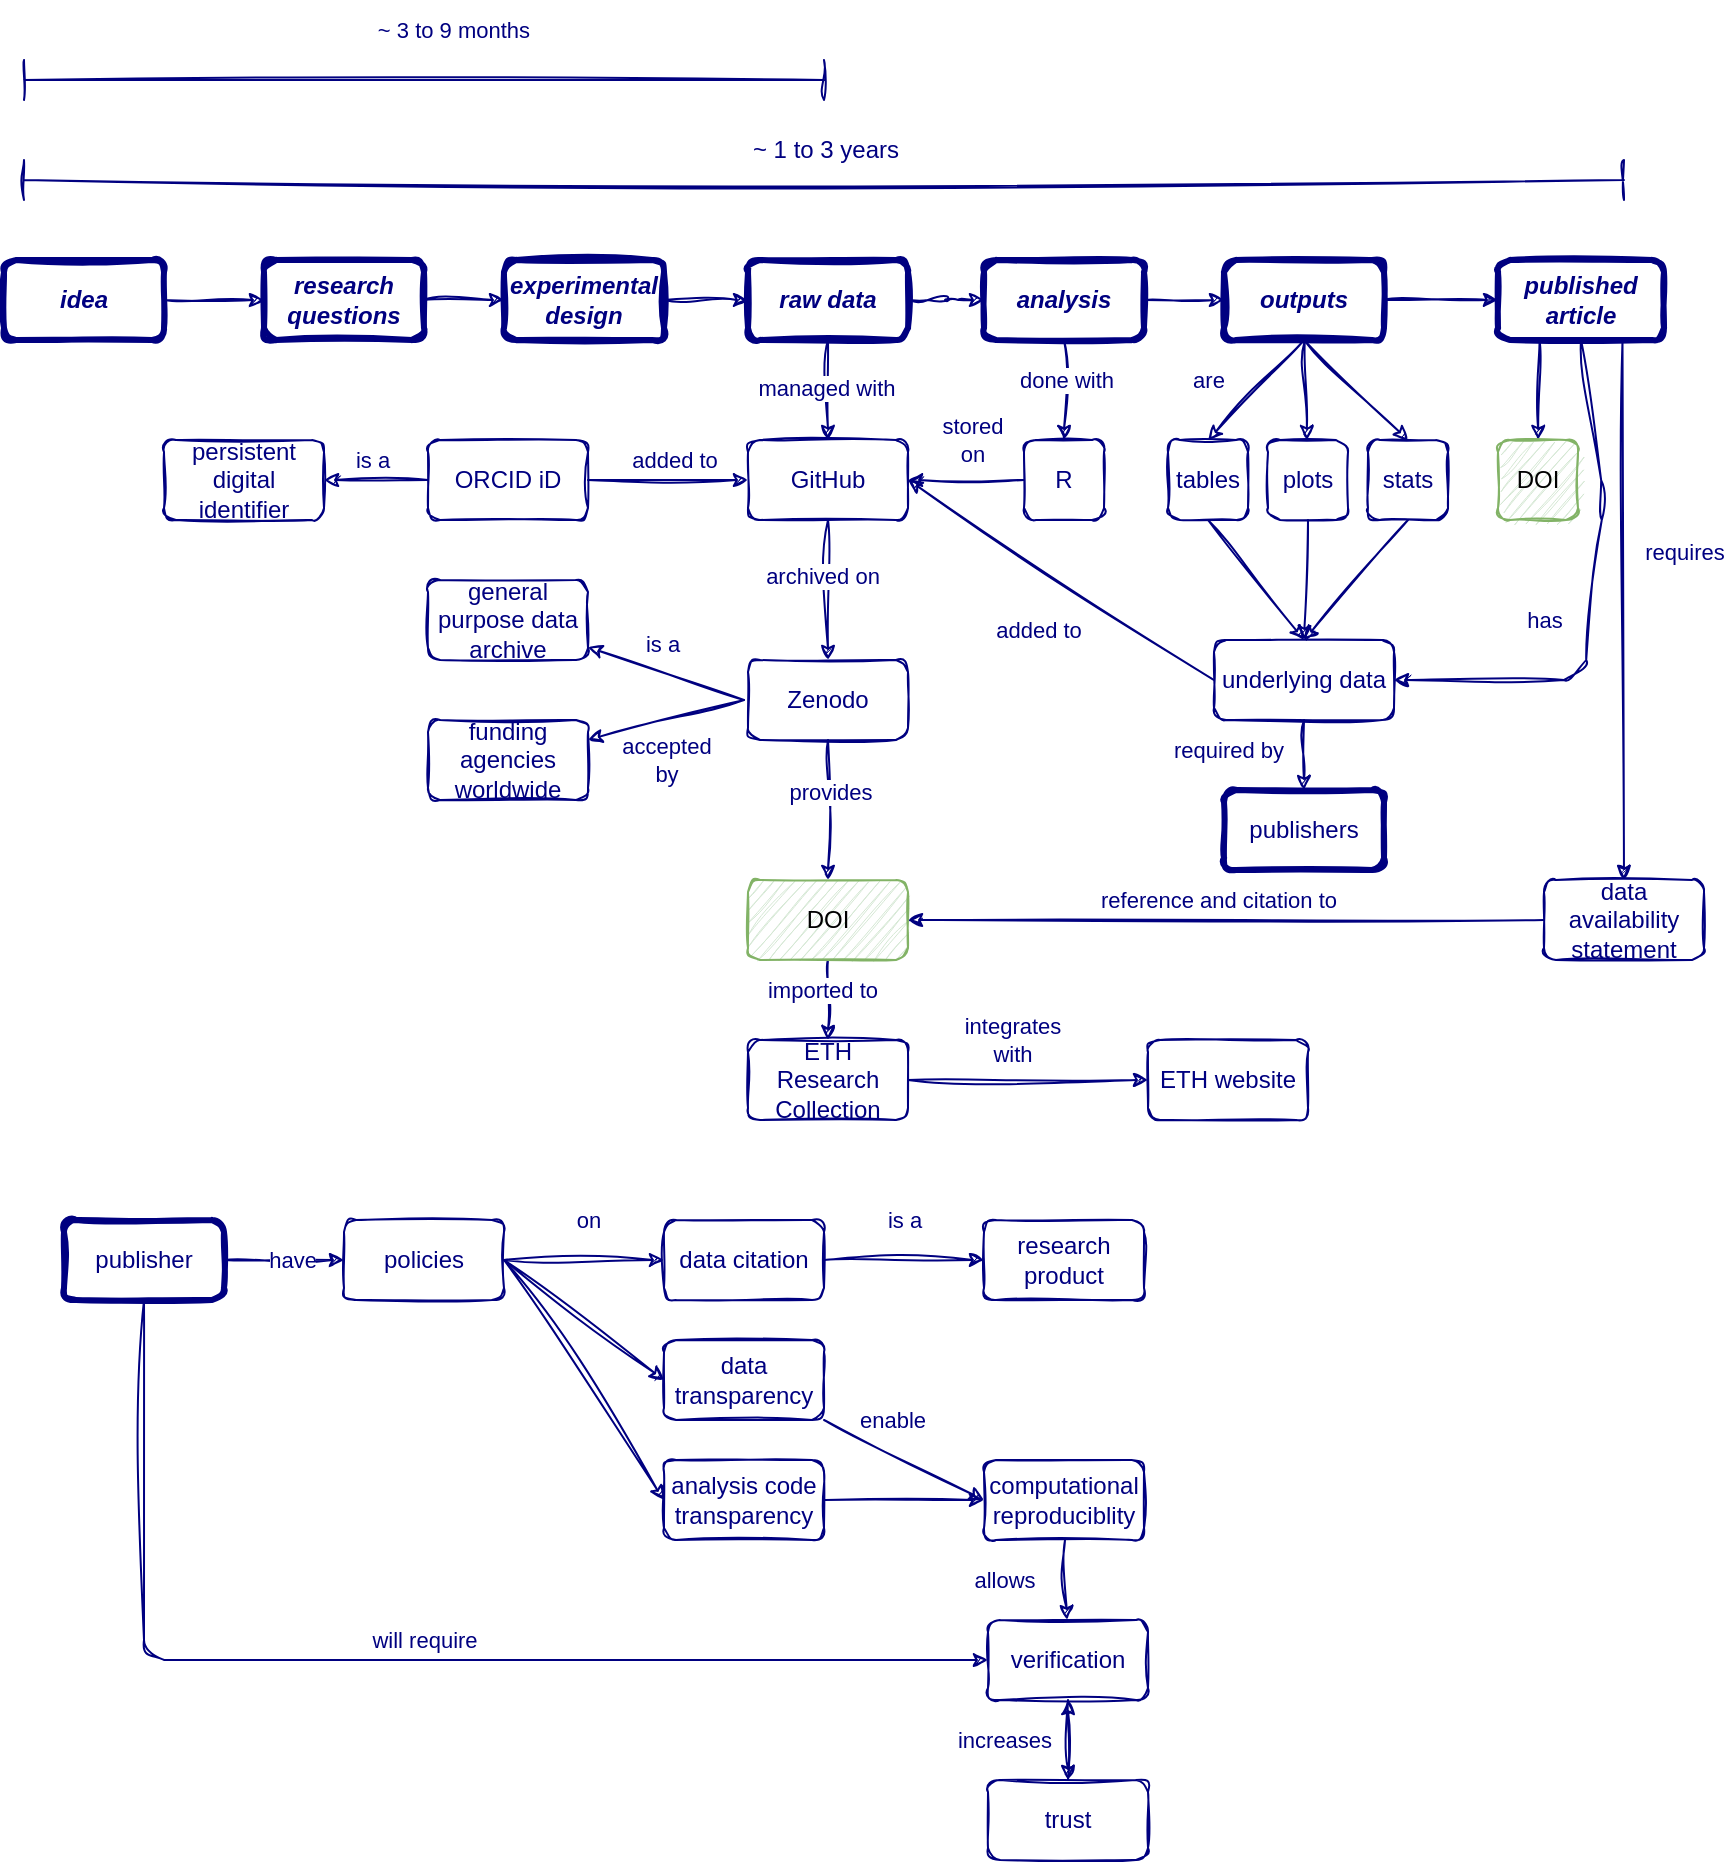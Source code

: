 <mxfile version="20.8.22" type="github">
  <diagram id="C5RBs43oDa-KdzZeNtuy" name="Page-1">
    <mxGraphModel dx="1646" dy="470" grid="1" gridSize="10" guides="1" tooltips="1" connect="1" arrows="1" fold="1" page="1" pageScale="1" pageWidth="827" pageHeight="1169" math="0" shadow="0">
      <root>
        <mxCell id="WIyWlLk6GJQsqaUBKTNV-0" />
        <mxCell id="WIyWlLk6GJQsqaUBKTNV-1" parent="WIyWlLk6GJQsqaUBKTNV-0" />
        <mxCell id="2JBL8e-sjkAbcdYht8KX-18" value="" style="rounded=1;orthogonalLoop=1;jettySize=auto;html=1;strokeColor=#000080;endSize=5;startSize=5;sketch=1;curveFitting=1;jiggle=2;" edge="1" parent="WIyWlLk6GJQsqaUBKTNV-1" source="2JBL8e-sjkAbcdYht8KX-0" target="2JBL8e-sjkAbcdYht8KX-2">
          <mxGeometry relative="1" as="geometry" />
        </mxCell>
        <mxCell id="2JBL8e-sjkAbcdYht8KX-0" value="&lt;div&gt;&lt;b&gt;&lt;i&gt;idea&lt;/i&gt;&lt;/b&gt;&lt;/div&gt;" style="rounded=1;whiteSpace=wrap;html=1;strokeWidth=3;fontSize=12;fontFamily=Helvetica;fillColor=none;sketch=1;labelBackgroundColor=none;fontColor=#000080;strokeColor=#000080;" vertex="1" parent="WIyWlLk6GJQsqaUBKTNV-1">
          <mxGeometry x="-10" y="170" width="80" height="40" as="geometry" />
        </mxCell>
        <mxCell id="2JBL8e-sjkAbcdYht8KX-13" value="" style="edgeStyle=orthogonalEdgeStyle;rounded=1;orthogonalLoop=1;jettySize=auto;html=1;strokeColor=#000080;endSize=5;startSize=5;sketch=1;curveFitting=1;jiggle=2;" edge="1" parent="WIyWlLk6GJQsqaUBKTNV-1" source="2JBL8e-sjkAbcdYht8KX-2" target="2JBL8e-sjkAbcdYht8KX-3">
          <mxGeometry relative="1" as="geometry" />
        </mxCell>
        <mxCell id="2JBL8e-sjkAbcdYht8KX-2" value="&lt;b&gt;&lt;i&gt;research questions&lt;/i&gt;&lt;/b&gt;" style="rounded=1;whiteSpace=wrap;html=1;strokeWidth=3;fontSize=12;fontFamily=Helvetica;fillColor=none;sketch=1;labelBackgroundColor=none;fontColor=#000080;strokeColor=#000080;" vertex="1" parent="WIyWlLk6GJQsqaUBKTNV-1">
          <mxGeometry x="120" y="170" width="80" height="40" as="geometry" />
        </mxCell>
        <mxCell id="2JBL8e-sjkAbcdYht8KX-14" value="" style="edgeStyle=orthogonalEdgeStyle;rounded=1;orthogonalLoop=1;jettySize=auto;html=1;strokeColor=#000080;endSize=5;startSize=5;sketch=1;curveFitting=1;jiggle=2;" edge="1" parent="WIyWlLk6GJQsqaUBKTNV-1" source="2JBL8e-sjkAbcdYht8KX-3" target="2JBL8e-sjkAbcdYht8KX-4">
          <mxGeometry relative="1" as="geometry" />
        </mxCell>
        <mxCell id="2JBL8e-sjkAbcdYht8KX-3" value="&lt;div&gt;&lt;b&gt;&lt;i&gt;experimental&lt;/i&gt;&lt;/b&gt;&lt;/div&gt;&lt;div&gt;&lt;b&gt;&lt;i&gt;design&lt;br&gt;&lt;/i&gt;&lt;/b&gt;&lt;/div&gt;" style="rounded=1;whiteSpace=wrap;html=1;strokeWidth=3;fontSize=12;fontFamily=Helvetica;fillColor=none;sketch=1;labelBackgroundColor=none;fontColor=#000080;strokeColor=#000080;" vertex="1" parent="WIyWlLk6GJQsqaUBKTNV-1">
          <mxGeometry x="240" y="170" width="80" height="40" as="geometry" />
        </mxCell>
        <mxCell id="2JBL8e-sjkAbcdYht8KX-15" value="" style="edgeStyle=orthogonalEdgeStyle;rounded=1;orthogonalLoop=1;jettySize=auto;html=1;strokeColor=#000080;endSize=5;startSize=5;sketch=1;curveFitting=1;jiggle=2;" edge="1" parent="WIyWlLk6GJQsqaUBKTNV-1" source="2JBL8e-sjkAbcdYht8KX-4" target="2JBL8e-sjkAbcdYht8KX-5">
          <mxGeometry relative="1" as="geometry" />
        </mxCell>
        <mxCell id="2JBL8e-sjkAbcdYht8KX-52" value="" style="edgeStyle=none;shape=connector;rounded=1;sketch=1;jiggle=2;curveFitting=1;orthogonalLoop=1;jettySize=auto;html=1;labelBackgroundColor=default;strokeColor=#000080;fontFamily=Helvetica;fontSize=11;fontColor=#000080;endArrow=classic;startSize=5;endSize=5;" edge="1" parent="WIyWlLk6GJQsqaUBKTNV-1" source="2JBL8e-sjkAbcdYht8KX-4" target="2JBL8e-sjkAbcdYht8KX-50">
          <mxGeometry relative="1" as="geometry" />
        </mxCell>
        <mxCell id="2JBL8e-sjkAbcdYht8KX-53" value="managed with" style="edgeLabel;html=1;align=center;verticalAlign=middle;resizable=0;points=[];fontSize=11;fontFamily=Helvetica;fontColor=#000080;" vertex="1" connectable="0" parent="2JBL8e-sjkAbcdYht8KX-52">
          <mxGeometry x="-0.062" y="-1" relative="1" as="geometry">
            <mxPoint as="offset" />
          </mxGeometry>
        </mxCell>
        <mxCell id="2JBL8e-sjkAbcdYht8KX-4" value="&lt;b&gt;&lt;i&gt;raw data&lt;/i&gt;&lt;/b&gt;" style="rounded=1;whiteSpace=wrap;html=1;strokeWidth=3;fontSize=12;fontFamily=Helvetica;fillColor=none;sketch=1;labelBackgroundColor=none;fontColor=#000080;strokeColor=#000080;" vertex="1" parent="WIyWlLk6GJQsqaUBKTNV-1">
          <mxGeometry x="362" y="170" width="80" height="40" as="geometry" />
        </mxCell>
        <mxCell id="2JBL8e-sjkAbcdYht8KX-16" value="" style="edgeStyle=orthogonalEdgeStyle;rounded=1;orthogonalLoop=1;jettySize=auto;html=1;strokeColor=#000080;endSize=5;startSize=5;sketch=1;curveFitting=1;jiggle=2;" edge="1" parent="WIyWlLk6GJQsqaUBKTNV-1" source="2JBL8e-sjkAbcdYht8KX-5" target="2JBL8e-sjkAbcdYht8KX-6">
          <mxGeometry relative="1" as="geometry" />
        </mxCell>
        <mxCell id="2JBL8e-sjkAbcdYht8KX-56" value="" style="edgeStyle=none;shape=connector;rounded=1;sketch=1;jiggle=2;curveFitting=1;orthogonalLoop=1;jettySize=auto;html=1;labelBackgroundColor=default;strokeColor=#000080;fontFamily=Helvetica;fontSize=11;fontColor=#000080;endArrow=classic;startSize=5;endSize=5;" edge="1" parent="WIyWlLk6GJQsqaUBKTNV-1" source="2JBL8e-sjkAbcdYht8KX-5" target="2JBL8e-sjkAbcdYht8KX-55">
          <mxGeometry relative="1" as="geometry" />
        </mxCell>
        <mxCell id="2JBL8e-sjkAbcdYht8KX-57" value="done with " style="edgeLabel;html=1;align=center;verticalAlign=middle;resizable=0;points=[];fontSize=11;fontFamily=Helvetica;fontColor=#000080;" vertex="1" connectable="0" parent="2JBL8e-sjkAbcdYht8KX-56">
          <mxGeometry x="-0.218" y="1" relative="1" as="geometry">
            <mxPoint as="offset" />
          </mxGeometry>
        </mxCell>
        <mxCell id="2JBL8e-sjkAbcdYht8KX-5" value="&lt;b&gt;&lt;i&gt;analysis&lt;/i&gt;&lt;/b&gt;" style="rounded=1;whiteSpace=wrap;html=1;strokeWidth=3;fontSize=12;fontFamily=Helvetica;fillColor=none;sketch=1;labelBackgroundColor=none;fontColor=#000080;strokeColor=#000080;" vertex="1" parent="WIyWlLk6GJQsqaUBKTNV-1">
          <mxGeometry x="480" y="170" width="80" height="40" as="geometry" />
        </mxCell>
        <mxCell id="2JBL8e-sjkAbcdYht8KX-17" value="" style="edgeStyle=orthogonalEdgeStyle;rounded=1;orthogonalLoop=1;jettySize=auto;html=1;strokeColor=#000080;endSize=5;startSize=5;sketch=1;curveFitting=1;jiggle=2;" edge="1" parent="WIyWlLk6GJQsqaUBKTNV-1" source="2JBL8e-sjkAbcdYht8KX-6" target="2JBL8e-sjkAbcdYht8KX-7">
          <mxGeometry relative="1" as="geometry" />
        </mxCell>
        <mxCell id="2JBL8e-sjkAbcdYht8KX-34" value="" style="edgeStyle=none;shape=connector;rounded=1;sketch=1;jiggle=2;curveFitting=1;orthogonalLoop=1;jettySize=auto;html=1;labelBackgroundColor=default;strokeColor=#000080;fontFamily=Helvetica;fontSize=11;fontColor=default;endArrow=classic;startSize=5;endSize=5;exitX=0.5;exitY=1;exitDx=0;exitDy=0;entryX=0.5;entryY=0;entryDx=0;entryDy=0;" edge="1" parent="WIyWlLk6GJQsqaUBKTNV-1" source="2JBL8e-sjkAbcdYht8KX-6" target="2JBL8e-sjkAbcdYht8KX-29">
          <mxGeometry relative="1" as="geometry" />
        </mxCell>
        <mxCell id="2JBL8e-sjkAbcdYht8KX-38" style="edgeStyle=none;shape=connector;rounded=1;sketch=1;jiggle=2;curveFitting=1;orthogonalLoop=1;jettySize=auto;html=1;labelBackgroundColor=default;strokeColor=#000080;fontFamily=Helvetica;fontSize=11;fontColor=default;endArrow=classic;startSize=5;endSize=5;" edge="1" parent="WIyWlLk6GJQsqaUBKTNV-1" source="2JBL8e-sjkAbcdYht8KX-6" target="2JBL8e-sjkAbcdYht8KX-26">
          <mxGeometry relative="1" as="geometry" />
        </mxCell>
        <mxCell id="2JBL8e-sjkAbcdYht8KX-39" style="edgeStyle=none;shape=connector;rounded=1;sketch=1;jiggle=2;curveFitting=1;orthogonalLoop=1;jettySize=auto;html=1;exitX=0.5;exitY=1;exitDx=0;exitDy=0;entryX=0.5;entryY=0;entryDx=0;entryDy=0;labelBackgroundColor=default;strokeColor=#000080;fontFamily=Helvetica;fontSize=11;fontColor=default;endArrow=classic;startSize=5;endSize=5;" edge="1" parent="WIyWlLk6GJQsqaUBKTNV-1" source="2JBL8e-sjkAbcdYht8KX-6" target="2JBL8e-sjkAbcdYht8KX-28">
          <mxGeometry relative="1" as="geometry" />
        </mxCell>
        <mxCell id="2JBL8e-sjkAbcdYht8KX-54" value="are" style="edgeLabel;html=1;align=center;verticalAlign=middle;resizable=0;points=[];fontSize=11;fontFamily=Helvetica;fontColor=#000080;" vertex="1" connectable="0" parent="2JBL8e-sjkAbcdYht8KX-39">
          <mxGeometry x="0.148" y="1" relative="1" as="geometry">
            <mxPoint x="-21" y="-10" as="offset" />
          </mxGeometry>
        </mxCell>
        <mxCell id="2JBL8e-sjkAbcdYht8KX-6" value="&lt;b&gt;&lt;i&gt;outputs&lt;/i&gt;&lt;/b&gt;" style="rounded=1;whiteSpace=wrap;html=1;strokeWidth=3;fontSize=12;fontFamily=Helvetica;fillColor=none;sketch=1;labelBackgroundColor=none;fontColor=#000080;strokeColor=#000080;" vertex="1" parent="WIyWlLk6GJQsqaUBKTNV-1">
          <mxGeometry x="600" y="170" width="80" height="40" as="geometry" />
        </mxCell>
        <mxCell id="2JBL8e-sjkAbcdYht8KX-45" style="edgeStyle=none;shape=connector;rounded=1;sketch=1;jiggle=2;curveFitting=1;orthogonalLoop=1;jettySize=auto;html=1;exitX=0.5;exitY=1;exitDx=0;exitDy=0;entryX=1;entryY=0.5;entryDx=0;entryDy=0;labelBackgroundColor=default;strokeColor=#000080;fontFamily=Helvetica;fontSize=11;fontColor=default;endArrow=classic;startSize=5;endSize=5;" edge="1" parent="WIyWlLk6GJQsqaUBKTNV-1" source="2JBL8e-sjkAbcdYht8KX-7" target="2JBL8e-sjkAbcdYht8KX-41">
          <mxGeometry relative="1" as="geometry">
            <Array as="points">
              <mxPoint x="790" y="290" />
              <mxPoint x="780" y="380" />
            </Array>
          </mxGeometry>
        </mxCell>
        <mxCell id="2JBL8e-sjkAbcdYht8KX-46" value="has" style="edgeLabel;html=1;align=center;verticalAlign=middle;resizable=0;points=[];fontSize=11;fontFamily=Helvetica;fontColor=#000080;" vertex="1" connectable="0" parent="2JBL8e-sjkAbcdYht8KX-45">
          <mxGeometry x="-0.439" y="-2" relative="1" as="geometry">
            <mxPoint x="-27" y="66" as="offset" />
          </mxGeometry>
        </mxCell>
        <mxCell id="2JBL8e-sjkAbcdYht8KX-80" style="edgeStyle=none;shape=connector;rounded=1;sketch=1;jiggle=2;curveFitting=1;orthogonalLoop=1;jettySize=auto;html=1;exitX=0.75;exitY=1;exitDx=0;exitDy=0;labelBackgroundColor=default;strokeColor=#000080;fontFamily=Helvetica;fontSize=11;fontColor=#000080;endArrow=classic;startSize=5;endSize=5;entryX=0.5;entryY=0;entryDx=0;entryDy=0;" edge="1" parent="WIyWlLk6GJQsqaUBKTNV-1" source="2JBL8e-sjkAbcdYht8KX-7" target="2JBL8e-sjkAbcdYht8KX-82">
          <mxGeometry relative="1" as="geometry">
            <mxPoint x="780" y="400" as="targetPoint" />
          </mxGeometry>
        </mxCell>
        <mxCell id="2JBL8e-sjkAbcdYht8KX-83" value="&lt;div&gt;requires&lt;/div&gt;" style="edgeLabel;html=1;align=center;verticalAlign=middle;resizable=0;points=[];fontSize=11;fontFamily=Helvetica;fontColor=#000080;" vertex="1" connectable="0" parent="2JBL8e-sjkAbcdYht8KX-80">
          <mxGeometry x="-0.204" y="-3" relative="1" as="geometry">
            <mxPoint x="33" y="-2" as="offset" />
          </mxGeometry>
        </mxCell>
        <mxCell id="2JBL8e-sjkAbcdYht8KX-148" style="edgeStyle=none;shape=connector;rounded=1;sketch=1;jiggle=2;curveFitting=1;orthogonalLoop=1;jettySize=auto;html=1;labelBackgroundColor=default;strokeColor=#000080;fontFamily=Helvetica;fontSize=11;fontColor=#000080;endArrow=classic;startSize=5;endSize=5;entryX=0.5;entryY=0;entryDx=0;entryDy=0;exitX=0.25;exitY=1;exitDx=0;exitDy=0;" edge="1" parent="WIyWlLk6GJQsqaUBKTNV-1" source="2JBL8e-sjkAbcdYht8KX-7" target="2JBL8e-sjkAbcdYht8KX-149">
          <mxGeometry relative="1" as="geometry">
            <mxPoint x="739.862" y="240.0" as="targetPoint" />
            <mxPoint x="740" y="210" as="sourcePoint" />
          </mxGeometry>
        </mxCell>
        <mxCell id="2JBL8e-sjkAbcdYht8KX-7" value="&lt;i&gt;&lt;b&gt;published&lt;/b&gt;&lt;/i&gt;&lt;br&gt;&lt;div&gt;&lt;b&gt;&lt;i&gt;article&lt;/i&gt;&lt;/b&gt;&lt;/div&gt;" style="rounded=1;whiteSpace=wrap;html=1;strokeWidth=3;fontSize=12;fontFamily=Helvetica;fillColor=none;sketch=1;labelBackgroundColor=none;fontColor=#000080;strokeColor=#000080;" vertex="1" parent="WIyWlLk6GJQsqaUBKTNV-1">
          <mxGeometry x="737" y="170" width="83" height="40" as="geometry" />
        </mxCell>
        <mxCell id="2JBL8e-sjkAbcdYht8KX-19" value="" style="shape=crossbar;whiteSpace=wrap;html=1;rounded=1;strokeColor=#000080;fontFamily=Helvetica;fontSize=11;fontColor=default;labelBackgroundColor=default;endArrow=classic;endSize=5;startSize=5;sketch=1;curveFitting=1;jiggle=2;" vertex="1" parent="WIyWlLk6GJQsqaUBKTNV-1">
          <mxGeometry y="120" width="800" height="20" as="geometry" />
        </mxCell>
        <mxCell id="2JBL8e-sjkAbcdYht8KX-23" value="" style="shape=crossbar;whiteSpace=wrap;html=1;rounded=1;strokeColor=#000080;fontFamily=Helvetica;fontSize=11;fontColor=default;labelBackgroundColor=default;endArrow=classic;endSize=5;startSize=5;sketch=1;curveFitting=1;jiggle=2;" vertex="1" parent="WIyWlLk6GJQsqaUBKTNV-1">
          <mxGeometry y="70" width="400" height="20" as="geometry" />
        </mxCell>
        <mxCell id="2JBL8e-sjkAbcdYht8KX-24" value="~ 1 to 3 years" style="text;html=1;strokeColor=none;fillColor=none;align=center;verticalAlign=middle;whiteSpace=wrap;rounded=0;fontSize=12;fontFamily=Helvetica;fontColor=#000080;" vertex="1" parent="WIyWlLk6GJQsqaUBKTNV-1">
          <mxGeometry x="362" y="100" width="78" height="30" as="geometry" />
        </mxCell>
        <mxCell id="2JBL8e-sjkAbcdYht8KX-25" value="~ 3 to 9 months" style="text;html=1;strokeColor=none;fillColor=none;align=center;verticalAlign=middle;whiteSpace=wrap;rounded=0;fontSize=11;fontFamily=Helvetica;fontColor=#000080;" vertex="1" parent="WIyWlLk6GJQsqaUBKTNV-1">
          <mxGeometry x="170" y="40" width="90" height="30" as="geometry" />
        </mxCell>
        <mxCell id="2JBL8e-sjkAbcdYht8KX-43" style="edgeStyle=none;shape=connector;rounded=1;sketch=1;jiggle=2;curveFitting=1;orthogonalLoop=1;jettySize=auto;html=1;exitX=0.5;exitY=1;exitDx=0;exitDy=0;labelBackgroundColor=default;strokeColor=#000080;fontFamily=Helvetica;fontSize=11;fontColor=default;endArrow=classic;startSize=5;endSize=5;entryX=0.5;entryY=0;entryDx=0;entryDy=0;" edge="1" parent="WIyWlLk6GJQsqaUBKTNV-1" source="2JBL8e-sjkAbcdYht8KX-26" target="2JBL8e-sjkAbcdYht8KX-41">
          <mxGeometry relative="1" as="geometry">
            <mxPoint x="641.862" y="370.0" as="targetPoint" />
            <mxPoint x="642" y="340.0" as="sourcePoint" />
          </mxGeometry>
        </mxCell>
        <mxCell id="2JBL8e-sjkAbcdYht8KX-26" value="plots" style="rounded=1;whiteSpace=wrap;html=1;fontSize=12;fontFamily=Helvetica;fillColor=none;sketch=1;labelBackgroundColor=none;fontColor=#000080;strokeColor=#000080;" vertex="1" parent="WIyWlLk6GJQsqaUBKTNV-1">
          <mxGeometry x="622" y="260" width="40" height="40" as="geometry" />
        </mxCell>
        <mxCell id="2JBL8e-sjkAbcdYht8KX-42" style="edgeStyle=none;shape=connector;rounded=1;sketch=1;jiggle=2;curveFitting=1;orthogonalLoop=1;jettySize=auto;html=1;exitX=0.5;exitY=1;exitDx=0;exitDy=0;entryX=0.5;entryY=0;entryDx=0;entryDy=0;labelBackgroundColor=default;strokeColor=#000080;fontFamily=Helvetica;fontSize=11;fontColor=default;endArrow=classic;startSize=5;endSize=5;" edge="1" parent="WIyWlLk6GJQsqaUBKTNV-1" source="2JBL8e-sjkAbcdYht8KX-28" target="2JBL8e-sjkAbcdYht8KX-41">
          <mxGeometry relative="1" as="geometry">
            <mxPoint x="592" y="340.0" as="sourcePoint" />
          </mxGeometry>
        </mxCell>
        <mxCell id="2JBL8e-sjkAbcdYht8KX-28" value="tables" style="rounded=1;whiteSpace=wrap;html=1;fontSize=12;fontFamily=Helvetica;fillColor=none;sketch=1;labelBackgroundColor=none;fontColor=#000080;strokeColor=#000080;" vertex="1" parent="WIyWlLk6GJQsqaUBKTNV-1">
          <mxGeometry x="572" y="260" width="40" height="40" as="geometry" />
        </mxCell>
        <mxCell id="2JBL8e-sjkAbcdYht8KX-44" style="edgeStyle=none;shape=connector;rounded=1;sketch=1;jiggle=2;curveFitting=1;orthogonalLoop=1;jettySize=auto;html=1;exitX=0.5;exitY=1;exitDx=0;exitDy=0;labelBackgroundColor=default;strokeColor=#000080;fontFamily=Helvetica;fontSize=11;fontColor=default;endArrow=classic;startSize=5;endSize=5;entryX=0.5;entryY=0;entryDx=0;entryDy=0;" edge="1" parent="WIyWlLk6GJQsqaUBKTNV-1" source="2JBL8e-sjkAbcdYht8KX-29" target="2JBL8e-sjkAbcdYht8KX-41">
          <mxGeometry relative="1" as="geometry">
            <mxPoint x="642" y="370.0" as="targetPoint" />
            <mxPoint x="692" y="340.0" as="sourcePoint" />
          </mxGeometry>
        </mxCell>
        <mxCell id="2JBL8e-sjkAbcdYht8KX-29" value="stats" style="rounded=1;whiteSpace=wrap;html=1;fontSize=12;fontFamily=Helvetica;fillColor=none;sketch=1;labelBackgroundColor=none;fontColor=#000080;strokeColor=#000080;" vertex="1" parent="WIyWlLk6GJQsqaUBKTNV-1">
          <mxGeometry x="672" y="260" width="40" height="40" as="geometry" />
        </mxCell>
        <mxCell id="2JBL8e-sjkAbcdYht8KX-108" style="edgeStyle=none;shape=connector;rounded=1;sketch=1;jiggle=2;curveFitting=1;orthogonalLoop=1;jettySize=auto;html=1;exitX=0;exitY=0.5;exitDx=0;exitDy=0;entryX=1;entryY=0.5;entryDx=0;entryDy=0;labelBackgroundColor=default;strokeColor=#000080;fontFamily=Helvetica;fontSize=11;fontColor=#000080;endArrow=classic;startSize=5;endSize=5;" edge="1" parent="WIyWlLk6GJQsqaUBKTNV-1" source="2JBL8e-sjkAbcdYht8KX-41" target="2JBL8e-sjkAbcdYht8KX-50">
          <mxGeometry relative="1" as="geometry" />
        </mxCell>
        <mxCell id="2JBL8e-sjkAbcdYht8KX-109" value="added to" style="edgeLabel;html=1;align=center;verticalAlign=middle;resizable=0;points=[];fontSize=11;fontFamily=Helvetica;fontColor=#000080;" vertex="1" connectable="0" parent="2JBL8e-sjkAbcdYht8KX-108">
          <mxGeometry x="-0.058" y="5" relative="1" as="geometry">
            <mxPoint x="-14" y="18" as="offset" />
          </mxGeometry>
        </mxCell>
        <mxCell id="2JBL8e-sjkAbcdYht8KX-122" style="edgeStyle=none;shape=connector;rounded=1;sketch=1;jiggle=2;curveFitting=1;orthogonalLoop=1;jettySize=auto;html=1;exitX=0.5;exitY=1;exitDx=0;exitDy=0;labelBackgroundColor=default;strokeColor=#000080;fontFamily=Helvetica;fontSize=11;fontColor=#000080;endArrow=classic;startSize=5;endSize=5;entryX=0.5;entryY=0;entryDx=0;entryDy=0;" edge="1" parent="WIyWlLk6GJQsqaUBKTNV-1" source="2JBL8e-sjkAbcdYht8KX-41" target="2JBL8e-sjkAbcdYht8KX-123">
          <mxGeometry relative="1" as="geometry">
            <mxPoint x="639.862" y="430.0" as="targetPoint" />
          </mxGeometry>
        </mxCell>
        <mxCell id="2JBL8e-sjkAbcdYht8KX-41" value="underlying data" style="rounded=1;whiteSpace=wrap;html=1;fontSize=12;fontFamily=Helvetica;fillColor=none;sketch=1;labelBackgroundColor=none;fontColor=#000080;strokeColor=#000080;" vertex="1" parent="WIyWlLk6GJQsqaUBKTNV-1">
          <mxGeometry x="595" y="360" width="90" height="40" as="geometry" />
        </mxCell>
        <mxCell id="2JBL8e-sjkAbcdYht8KX-59" value="" style="edgeStyle=none;shape=connector;rounded=1;sketch=1;jiggle=2;curveFitting=1;orthogonalLoop=1;jettySize=auto;html=1;labelBackgroundColor=default;strokeColor=#000080;fontFamily=Helvetica;fontSize=11;fontColor=#000080;endArrow=classic;startSize=5;endSize=5;exitX=0.5;exitY=1;exitDx=0;exitDy=0;" edge="1" parent="WIyWlLk6GJQsqaUBKTNV-1" source="2JBL8e-sjkAbcdYht8KX-50" target="2JBL8e-sjkAbcdYht8KX-58">
          <mxGeometry relative="1" as="geometry">
            <mxPoint x="402" y="340.0" as="sourcePoint" />
          </mxGeometry>
        </mxCell>
        <mxCell id="2JBL8e-sjkAbcdYht8KX-60" value="archived on" style="edgeLabel;html=1;align=center;verticalAlign=middle;resizable=0;points=[];fontSize=11;fontFamily=Helvetica;fontColor=#000080;" vertex="1" connectable="0" parent="2JBL8e-sjkAbcdYht8KX-59">
          <mxGeometry x="-0.209" y="-3" relative="1" as="geometry">
            <mxPoint as="offset" />
          </mxGeometry>
        </mxCell>
        <mxCell id="2JBL8e-sjkAbcdYht8KX-50" value="GitHub" style="rounded=1;whiteSpace=wrap;html=1;fontSize=12;fontFamily=Helvetica;fillColor=none;sketch=1;labelBackgroundColor=none;fontColor=#000080;strokeColor=#000080;" vertex="1" parent="WIyWlLk6GJQsqaUBKTNV-1">
          <mxGeometry x="362" y="260" width="80" height="40" as="geometry" />
        </mxCell>
        <mxCell id="2JBL8e-sjkAbcdYht8KX-68" value="" style="edgeStyle=none;shape=connector;rounded=1;sketch=1;jiggle=2;curveFitting=1;orthogonalLoop=1;jettySize=auto;html=1;labelBackgroundColor=default;strokeColor=#000080;fontFamily=Helvetica;fontSize=11;fontColor=#000080;endArrow=classic;startSize=5;endSize=5;" edge="1" parent="WIyWlLk6GJQsqaUBKTNV-1" source="2JBL8e-sjkAbcdYht8KX-55" target="2JBL8e-sjkAbcdYht8KX-50">
          <mxGeometry relative="1" as="geometry" />
        </mxCell>
        <mxCell id="2JBL8e-sjkAbcdYht8KX-110" value="&lt;div&gt;stored&lt;/div&gt;&lt;div&gt;on&lt;br&gt;&lt;/div&gt;" style="edgeLabel;html=1;align=center;verticalAlign=middle;resizable=0;points=[];fontSize=11;fontFamily=Helvetica;fontColor=#000080;" vertex="1" connectable="0" parent="2JBL8e-sjkAbcdYht8KX-68">
          <mxGeometry x="-0.085" relative="1" as="geometry">
            <mxPoint y="-20" as="offset" />
          </mxGeometry>
        </mxCell>
        <mxCell id="2JBL8e-sjkAbcdYht8KX-55" value="R" style="rounded=1;whiteSpace=wrap;html=1;fontSize=12;fontFamily=Helvetica;fillColor=none;sketch=1;labelBackgroundColor=none;fontColor=#000080;strokeColor=#000080;" vertex="1" parent="WIyWlLk6GJQsqaUBKTNV-1">
          <mxGeometry x="500" y="260" width="40" height="40" as="geometry" />
        </mxCell>
        <mxCell id="2JBL8e-sjkAbcdYht8KX-66" value="" style="edgeStyle=none;shape=connector;rounded=1;sketch=1;jiggle=2;curveFitting=1;orthogonalLoop=1;jettySize=auto;html=1;labelBackgroundColor=default;strokeColor=#000080;fontFamily=Helvetica;fontSize=11;fontColor=#000080;endArrow=classic;startSize=5;endSize=5;" edge="1" parent="WIyWlLk6GJQsqaUBKTNV-1" source="2JBL8e-sjkAbcdYht8KX-58" target="2JBL8e-sjkAbcdYht8KX-65">
          <mxGeometry relative="1" as="geometry" />
        </mxCell>
        <mxCell id="2JBL8e-sjkAbcdYht8KX-67" value="provides" style="edgeLabel;html=1;align=center;verticalAlign=middle;resizable=0;points=[];fontSize=11;fontFamily=Helvetica;fontColor=#000080;" vertex="1" connectable="0" parent="2JBL8e-sjkAbcdYht8KX-66">
          <mxGeometry x="-0.27" y="1" relative="1" as="geometry">
            <mxPoint as="offset" />
          </mxGeometry>
        </mxCell>
        <mxCell id="2JBL8e-sjkAbcdYht8KX-85" value="" style="edgeStyle=none;shape=connector;rounded=1;sketch=1;jiggle=2;curveFitting=1;orthogonalLoop=1;jettySize=auto;html=1;labelBackgroundColor=default;strokeColor=#000080;fontFamily=Helvetica;fontSize=11;fontColor=#000080;endArrow=classic;startSize=5;endSize=5;" edge="1" parent="WIyWlLk6GJQsqaUBKTNV-1" target="2JBL8e-sjkAbcdYht8KX-84">
          <mxGeometry relative="1" as="geometry">
            <mxPoint x="360" y="390" as="sourcePoint" />
          </mxGeometry>
        </mxCell>
        <mxCell id="2JBL8e-sjkAbcdYht8KX-86" value="is a" style="edgeLabel;html=1;align=center;verticalAlign=middle;resizable=0;points=[];fontSize=11;fontFamily=Helvetica;fontColor=#000080;" vertex="1" connectable="0" parent="2JBL8e-sjkAbcdYht8KX-85">
          <mxGeometry x="0.398" y="2" relative="1" as="geometry">
            <mxPoint x="14" y="-12" as="offset" />
          </mxGeometry>
        </mxCell>
        <mxCell id="2JBL8e-sjkAbcdYht8KX-87" value="" style="edgeStyle=none;shape=connector;rounded=1;sketch=1;jiggle=2;curveFitting=1;orthogonalLoop=1;jettySize=auto;html=1;labelBackgroundColor=default;strokeColor=#000080;fontFamily=Helvetica;fontSize=11;fontColor=#000080;endArrow=classic;startSize=5;endSize=5;" edge="1" parent="WIyWlLk6GJQsqaUBKTNV-1" target="2JBL8e-sjkAbcdYht8KX-88">
          <mxGeometry relative="1" as="geometry">
            <mxPoint x="360" y="390" as="sourcePoint" />
            <mxPoint x="300" y="410" as="targetPoint" />
          </mxGeometry>
        </mxCell>
        <mxCell id="2JBL8e-sjkAbcdYht8KX-91" value="&lt;div&gt;accepted&lt;/div&gt;&lt;div&gt;by&lt;br&gt;&lt;/div&gt;" style="edgeLabel;html=1;align=center;verticalAlign=middle;resizable=0;points=[];fontSize=11;fontFamily=Helvetica;fontColor=#000080;" vertex="1" connectable="0" parent="2JBL8e-sjkAbcdYht8KX-87">
          <mxGeometry x="0.006" y="-1" relative="1" as="geometry">
            <mxPoint y="21" as="offset" />
          </mxGeometry>
        </mxCell>
        <mxCell id="2JBL8e-sjkAbcdYht8KX-58" value="Zenodo" style="rounded=1;whiteSpace=wrap;html=1;fontSize=12;fontFamily=Helvetica;fillColor=none;sketch=1;labelBackgroundColor=none;fontColor=#000080;strokeColor=#000080;" vertex="1" parent="WIyWlLk6GJQsqaUBKTNV-1">
          <mxGeometry x="362" y="370" width="80" height="40" as="geometry" />
        </mxCell>
        <mxCell id="2JBL8e-sjkAbcdYht8KX-76" value="" style="edgeStyle=none;shape=connector;rounded=1;sketch=1;jiggle=2;curveFitting=1;orthogonalLoop=1;jettySize=auto;html=1;labelBackgroundColor=default;strokeColor=#000080;fontFamily=Helvetica;fontSize=11;fontColor=#000080;endArrow=classic;startSize=5;endSize=5;" edge="1" parent="WIyWlLk6GJQsqaUBKTNV-1" source="2JBL8e-sjkAbcdYht8KX-65" target="2JBL8e-sjkAbcdYht8KX-75">
          <mxGeometry relative="1" as="geometry" />
        </mxCell>
        <mxCell id="2JBL8e-sjkAbcdYht8KX-77" value="imported to" style="edgeLabel;html=1;align=center;verticalAlign=middle;resizable=0;points=[];fontSize=11;fontFamily=Helvetica;fontColor=#000080;" vertex="1" connectable="0" parent="2JBL8e-sjkAbcdYht8KX-76">
          <mxGeometry x="-0.247" y="-3" relative="1" as="geometry">
            <mxPoint as="offset" />
          </mxGeometry>
        </mxCell>
        <mxCell id="2JBL8e-sjkAbcdYht8KX-65" value="DOI" style="rounded=1;whiteSpace=wrap;html=1;fontSize=12;fontFamily=Helvetica;fillColor=#d5e8d4;sketch=1;labelBackgroundColor=none;strokeColor=#82b366;" vertex="1" parent="WIyWlLk6GJQsqaUBKTNV-1">
          <mxGeometry x="362" y="480" width="80" height="40" as="geometry" />
        </mxCell>
        <mxCell id="2JBL8e-sjkAbcdYht8KX-70" style="edgeStyle=none;shape=connector;rounded=1;sketch=1;jiggle=2;curveFitting=1;orthogonalLoop=1;jettySize=auto;html=1;exitX=0.5;exitY=0;exitDx=0;exitDy=0;labelBackgroundColor=default;strokeColor=#000080;fontFamily=Helvetica;fontSize=11;fontColor=#000080;endArrow=classic;startSize=5;endSize=5;" edge="1" parent="WIyWlLk6GJQsqaUBKTNV-1" source="2JBL8e-sjkAbcdYht8KX-0" target="2JBL8e-sjkAbcdYht8KX-0">
          <mxGeometry relative="1" as="geometry" />
        </mxCell>
        <mxCell id="2JBL8e-sjkAbcdYht8KX-97" value="" style="edgeStyle=none;shape=connector;rounded=1;sketch=1;jiggle=2;curveFitting=1;orthogonalLoop=1;jettySize=auto;html=1;labelBackgroundColor=default;strokeColor=#000080;fontFamily=Helvetica;fontSize=11;fontColor=#000080;endArrow=classic;startSize=5;endSize=5;" edge="1" parent="WIyWlLk6GJQsqaUBKTNV-1" source="2JBL8e-sjkAbcdYht8KX-75" target="2JBL8e-sjkAbcdYht8KX-96">
          <mxGeometry relative="1" as="geometry" />
        </mxCell>
        <mxCell id="2JBL8e-sjkAbcdYht8KX-98" value="&lt;div&gt;integrates&lt;/div&gt;&lt;div&gt;with&lt;br&gt;&lt;/div&gt;" style="edgeLabel;html=1;align=center;verticalAlign=middle;resizable=0;points=[];fontSize=11;fontFamily=Helvetica;fontColor=#000080;" vertex="1" connectable="0" parent="2JBL8e-sjkAbcdYht8KX-97">
          <mxGeometry x="-0.141" y="-3" relative="1" as="geometry">
            <mxPoint y="-23" as="offset" />
          </mxGeometry>
        </mxCell>
        <mxCell id="2JBL8e-sjkAbcdYht8KX-75" value="ETH Research Collection" style="rounded=1;whiteSpace=wrap;html=1;fontSize=12;fontFamily=Helvetica;fillColor=none;sketch=1;labelBackgroundColor=none;fontColor=#000080;strokeColor=#000080;" vertex="1" parent="WIyWlLk6GJQsqaUBKTNV-1">
          <mxGeometry x="362" y="560" width="80" height="40" as="geometry" />
        </mxCell>
        <mxCell id="2JBL8e-sjkAbcdYht8KX-81" style="edgeStyle=none;shape=connector;rounded=1;sketch=1;jiggle=2;curveFitting=1;orthogonalLoop=1;jettySize=auto;html=1;exitX=0;exitY=0;exitDx=0;exitDy=0;labelBackgroundColor=default;strokeColor=#000080;fontFamily=Helvetica;fontSize=11;fontColor=#000080;endArrow=classic;startSize=5;endSize=5;" edge="1" parent="WIyWlLk6GJQsqaUBKTNV-1" source="2JBL8e-sjkAbcdYht8KX-75" target="2JBL8e-sjkAbcdYht8KX-75">
          <mxGeometry relative="1" as="geometry" />
        </mxCell>
        <mxCell id="2JBL8e-sjkAbcdYht8KX-94" style="edgeStyle=none;shape=connector;rounded=1;sketch=1;jiggle=2;curveFitting=1;orthogonalLoop=1;jettySize=auto;html=1;exitX=0;exitY=0.5;exitDx=0;exitDy=0;entryX=1;entryY=0.5;entryDx=0;entryDy=0;labelBackgroundColor=default;strokeColor=#000080;fontFamily=Helvetica;fontSize=11;fontColor=#000080;endArrow=classic;startSize=5;endSize=5;" edge="1" parent="WIyWlLk6GJQsqaUBKTNV-1" source="2JBL8e-sjkAbcdYht8KX-82" target="2JBL8e-sjkAbcdYht8KX-65">
          <mxGeometry relative="1" as="geometry" />
        </mxCell>
        <mxCell id="2JBL8e-sjkAbcdYht8KX-95" value="reference and citation to" style="edgeLabel;html=1;align=center;verticalAlign=middle;resizable=0;points=[];fontSize=11;fontFamily=Helvetica;fontColor=#000080;" vertex="1" connectable="0" parent="2JBL8e-sjkAbcdYht8KX-94">
          <mxGeometry x="0.026" y="-1" relative="1" as="geometry">
            <mxPoint y="-9" as="offset" />
          </mxGeometry>
        </mxCell>
        <mxCell id="2JBL8e-sjkAbcdYht8KX-82" value="data availability statement" style="rounded=1;whiteSpace=wrap;html=1;fontSize=12;fontFamily=Helvetica;fillColor=none;sketch=1;labelBackgroundColor=none;fontColor=#000080;strokeColor=#000080;" vertex="1" parent="WIyWlLk6GJQsqaUBKTNV-1">
          <mxGeometry x="760" y="480" width="80" height="40" as="geometry" />
        </mxCell>
        <mxCell id="2JBL8e-sjkAbcdYht8KX-84" value="general purpose data archive" style="rounded=1;whiteSpace=wrap;html=1;fontSize=12;fontFamily=Helvetica;fillColor=none;sketch=1;labelBackgroundColor=none;fontColor=#000080;strokeColor=#000080;" vertex="1" parent="WIyWlLk6GJQsqaUBKTNV-1">
          <mxGeometry x="202" y="330" width="80" height="40" as="geometry" />
        </mxCell>
        <mxCell id="2JBL8e-sjkAbcdYht8KX-88" value="funding agencies worldwide" style="rounded=1;whiteSpace=wrap;html=1;fontSize=12;fontFamily=Helvetica;fillColor=none;sketch=1;labelBackgroundColor=none;fontColor=#000080;strokeColor=#000080;" vertex="1" parent="WIyWlLk6GJQsqaUBKTNV-1">
          <mxGeometry x="202" y="400" width="80" height="40" as="geometry" />
        </mxCell>
        <mxCell id="2JBL8e-sjkAbcdYht8KX-96" value="ETH website" style="rounded=1;whiteSpace=wrap;html=1;fontSize=12;fontFamily=Helvetica;fillColor=none;sketch=1;labelBackgroundColor=none;fontColor=#000080;strokeColor=#000080;" vertex="1" parent="WIyWlLk6GJQsqaUBKTNV-1">
          <mxGeometry x="562" y="560" width="80" height="40" as="geometry" />
        </mxCell>
        <mxCell id="2JBL8e-sjkAbcdYht8KX-103" value="" style="edgeStyle=none;shape=connector;rounded=1;sketch=1;jiggle=2;curveFitting=1;orthogonalLoop=1;jettySize=auto;html=1;labelBackgroundColor=default;strokeColor=#000080;fontFamily=Helvetica;fontSize=11;fontColor=#000080;endArrow=classic;startSize=5;endSize=5;" edge="1" parent="WIyWlLk6GJQsqaUBKTNV-1" source="2JBL8e-sjkAbcdYht8KX-100" target="2JBL8e-sjkAbcdYht8KX-102">
          <mxGeometry relative="1" as="geometry" />
        </mxCell>
        <mxCell id="2JBL8e-sjkAbcdYht8KX-104" value="is a" style="edgeLabel;html=1;align=center;verticalAlign=middle;resizable=0;points=[];fontSize=11;fontFamily=Helvetica;fontColor=#000080;" vertex="1" connectable="0" parent="2JBL8e-sjkAbcdYht8KX-103">
          <mxGeometry x="0.036" relative="1" as="geometry">
            <mxPoint x="-1" y="-10" as="offset" />
          </mxGeometry>
        </mxCell>
        <mxCell id="2JBL8e-sjkAbcdYht8KX-106" value="" style="edgeStyle=none;shape=connector;rounded=1;sketch=1;jiggle=2;curveFitting=1;orthogonalLoop=1;jettySize=auto;html=1;labelBackgroundColor=default;strokeColor=#000080;fontFamily=Helvetica;fontSize=11;fontColor=#000080;endArrow=classic;startSize=5;endSize=5;" edge="1" parent="WIyWlLk6GJQsqaUBKTNV-1" source="2JBL8e-sjkAbcdYht8KX-100" target="2JBL8e-sjkAbcdYht8KX-50">
          <mxGeometry relative="1" as="geometry" />
        </mxCell>
        <mxCell id="2JBL8e-sjkAbcdYht8KX-107" value="added to" style="edgeLabel;html=1;align=center;verticalAlign=middle;resizable=0;points=[];fontSize=11;fontFamily=Helvetica;fontColor=#000080;" vertex="1" connectable="0" parent="2JBL8e-sjkAbcdYht8KX-106">
          <mxGeometry x="0.067" y="-1" relative="1" as="geometry">
            <mxPoint y="-11" as="offset" />
          </mxGeometry>
        </mxCell>
        <mxCell id="2JBL8e-sjkAbcdYht8KX-100" value="ORCID iD" style="rounded=1;whiteSpace=wrap;html=1;fontSize=12;fontFamily=Helvetica;fillColor=none;sketch=1;labelBackgroundColor=none;fontColor=#000080;strokeColor=#000080;" vertex="1" parent="WIyWlLk6GJQsqaUBKTNV-1">
          <mxGeometry x="202" y="260" width="80" height="40" as="geometry" />
        </mxCell>
        <mxCell id="2JBL8e-sjkAbcdYht8KX-102" value="persistent digital identifier" style="rounded=1;whiteSpace=wrap;html=1;fontSize=12;fontFamily=Helvetica;fillColor=none;sketch=1;labelBackgroundColor=none;fontColor=#000080;strokeColor=#000080;" vertex="1" parent="WIyWlLk6GJQsqaUBKTNV-1">
          <mxGeometry x="70" y="260" width="80" height="40" as="geometry" />
        </mxCell>
        <mxCell id="2JBL8e-sjkAbcdYht8KX-114" value="" style="edgeStyle=none;shape=connector;rounded=1;sketch=1;jiggle=2;curveFitting=1;orthogonalLoop=1;jettySize=auto;html=1;labelBackgroundColor=default;strokeColor=#000080;fontFamily=Helvetica;fontSize=11;fontColor=#000080;endArrow=classic;startSize=5;endSize=5;" edge="1" parent="WIyWlLk6GJQsqaUBKTNV-1" source="2JBL8e-sjkAbcdYht8KX-111" target="2JBL8e-sjkAbcdYht8KX-113">
          <mxGeometry relative="1" as="geometry" />
        </mxCell>
        <mxCell id="2JBL8e-sjkAbcdYht8KX-115" value="have" style="edgeLabel;html=1;align=center;verticalAlign=middle;resizable=0;points=[];fontSize=11;fontFamily=Helvetica;fontColor=#000080;" vertex="1" connectable="0" parent="2JBL8e-sjkAbcdYht8KX-114">
          <mxGeometry x="0.117" relative="1" as="geometry">
            <mxPoint as="offset" />
          </mxGeometry>
        </mxCell>
        <mxCell id="2JBL8e-sjkAbcdYht8KX-146" style="edgeStyle=none;shape=connector;rounded=1;sketch=1;jiggle=2;curveFitting=1;orthogonalLoop=1;jettySize=auto;html=1;entryX=0;entryY=0.5;entryDx=0;entryDy=0;labelBackgroundColor=default;strokeColor=#000080;fontFamily=Helvetica;fontSize=11;fontColor=#000080;endArrow=classic;startSize=5;endSize=5;" edge="1" parent="WIyWlLk6GJQsqaUBKTNV-1" source="2JBL8e-sjkAbcdYht8KX-111" target="2JBL8e-sjkAbcdYht8KX-139">
          <mxGeometry relative="1" as="geometry">
            <Array as="points">
              <mxPoint x="60" y="870" />
            </Array>
          </mxGeometry>
        </mxCell>
        <mxCell id="2JBL8e-sjkAbcdYht8KX-147" value="will require" style="edgeLabel;html=1;align=center;verticalAlign=middle;resizable=0;points=[];fontSize=11;fontFamily=Helvetica;fontColor=#000080;" vertex="1" connectable="0" parent="2JBL8e-sjkAbcdYht8KX-146">
          <mxGeometry x="0.04" y="3" relative="1" as="geometry">
            <mxPoint x="7" y="-7" as="offset" />
          </mxGeometry>
        </mxCell>
        <mxCell id="2JBL8e-sjkAbcdYht8KX-111" value="publisher" style="rounded=1;whiteSpace=wrap;html=1;strokeWidth=3;fontSize=12;fontFamily=Helvetica;fillColor=none;sketch=1;labelBackgroundColor=none;fontColor=#000080;strokeColor=#000080;" vertex="1" parent="WIyWlLk6GJQsqaUBKTNV-1">
          <mxGeometry x="20" y="650" width="80" height="40" as="geometry" />
        </mxCell>
        <mxCell id="2JBL8e-sjkAbcdYht8KX-117" value="" style="edgeStyle=none;shape=connector;rounded=1;sketch=1;jiggle=2;curveFitting=1;orthogonalLoop=1;jettySize=auto;html=1;labelBackgroundColor=default;strokeColor=#000080;fontFamily=Helvetica;fontSize=11;fontColor=#000080;endArrow=classic;startSize=5;endSize=5;" edge="1" parent="WIyWlLk6GJQsqaUBKTNV-1" source="2JBL8e-sjkAbcdYht8KX-113" target="2JBL8e-sjkAbcdYht8KX-116">
          <mxGeometry relative="1" as="geometry" />
        </mxCell>
        <mxCell id="2JBL8e-sjkAbcdYht8KX-131" value="on" style="edgeLabel;html=1;align=center;verticalAlign=middle;resizable=0;points=[];fontSize=11;fontFamily=Helvetica;fontColor=#000080;" vertex="1" connectable="0" parent="2JBL8e-sjkAbcdYht8KX-117">
          <mxGeometry x="-0.072" y="2" relative="1" as="geometry">
            <mxPoint x="5" y="-18" as="offset" />
          </mxGeometry>
        </mxCell>
        <mxCell id="2JBL8e-sjkAbcdYht8KX-119" style="edgeStyle=none;shape=connector;rounded=1;sketch=1;jiggle=2;curveFitting=1;orthogonalLoop=1;jettySize=auto;html=1;exitX=1;exitY=0.5;exitDx=0;exitDy=0;labelBackgroundColor=default;strokeColor=#000080;fontFamily=Helvetica;fontSize=11;fontColor=#000080;endArrow=classic;startSize=5;endSize=5;entryX=0;entryY=0.5;entryDx=0;entryDy=0;" edge="1" parent="WIyWlLk6GJQsqaUBKTNV-1" source="2JBL8e-sjkAbcdYht8KX-113" target="2JBL8e-sjkAbcdYht8KX-120">
          <mxGeometry relative="1" as="geometry">
            <mxPoint x="320" y="710" as="targetPoint" />
          </mxGeometry>
        </mxCell>
        <mxCell id="2JBL8e-sjkAbcdYht8KX-130" style="edgeStyle=none;shape=connector;rounded=1;sketch=1;jiggle=2;curveFitting=1;orthogonalLoop=1;jettySize=auto;html=1;exitX=1;exitY=0.5;exitDx=0;exitDy=0;entryX=0;entryY=0.5;entryDx=0;entryDy=0;labelBackgroundColor=default;strokeColor=#000080;fontFamily=Helvetica;fontSize=11;fontColor=#000080;endArrow=classic;startSize=5;endSize=5;" edge="1" parent="WIyWlLk6GJQsqaUBKTNV-1" source="2JBL8e-sjkAbcdYht8KX-113" target="2JBL8e-sjkAbcdYht8KX-129">
          <mxGeometry relative="1" as="geometry" />
        </mxCell>
        <mxCell id="2JBL8e-sjkAbcdYht8KX-113" value="policies" style="rounded=1;whiteSpace=wrap;html=1;strokeWidth=1;fontSize=12;fontFamily=Helvetica;fillColor=none;sketch=1;labelBackgroundColor=none;fontColor=#000080;strokeColor=#000080;" vertex="1" parent="WIyWlLk6GJQsqaUBKTNV-1">
          <mxGeometry x="160" y="650" width="80" height="40" as="geometry" />
        </mxCell>
        <mxCell id="2JBL8e-sjkAbcdYht8KX-133" value="" style="edgeStyle=none;shape=connector;rounded=1;sketch=1;jiggle=2;curveFitting=1;orthogonalLoop=1;jettySize=auto;html=1;labelBackgroundColor=default;strokeColor=#000080;fontFamily=Helvetica;fontSize=11;fontColor=#000080;endArrow=classic;startSize=5;endSize=5;" edge="1" parent="WIyWlLk6GJQsqaUBKTNV-1" source="2JBL8e-sjkAbcdYht8KX-116" target="2JBL8e-sjkAbcdYht8KX-132">
          <mxGeometry relative="1" as="geometry" />
        </mxCell>
        <mxCell id="2JBL8e-sjkAbcdYht8KX-134" value="is a" style="edgeLabel;html=1;align=center;verticalAlign=middle;resizable=0;points=[];fontSize=11;fontFamily=Helvetica;fontColor=#000080;" vertex="1" connectable="0" parent="2JBL8e-sjkAbcdYht8KX-133">
          <mxGeometry x="-0.159" y="2" relative="1" as="geometry">
            <mxPoint x="6" y="-18" as="offset" />
          </mxGeometry>
        </mxCell>
        <mxCell id="2JBL8e-sjkAbcdYht8KX-116" value="data citation" style="rounded=1;whiteSpace=wrap;html=1;strokeWidth=1;fontSize=12;fontFamily=Helvetica;fillColor=none;sketch=1;labelBackgroundColor=none;fontColor=#000080;strokeColor=#000080;" vertex="1" parent="WIyWlLk6GJQsqaUBKTNV-1">
          <mxGeometry x="320" y="650" width="80" height="40" as="geometry" />
        </mxCell>
        <mxCell id="2JBL8e-sjkAbcdYht8KX-136" value="" style="edgeStyle=none;shape=connector;rounded=1;sketch=1;jiggle=2;curveFitting=1;orthogonalLoop=1;jettySize=auto;html=1;labelBackgroundColor=default;strokeColor=#000080;fontFamily=Helvetica;fontSize=11;fontColor=#000080;endArrow=classic;startSize=5;endSize=5;entryX=0;entryY=0.5;entryDx=0;entryDy=0;" edge="1" parent="WIyWlLk6GJQsqaUBKTNV-1" source="2JBL8e-sjkAbcdYht8KX-120" target="2JBL8e-sjkAbcdYht8KX-135">
          <mxGeometry relative="1" as="geometry" />
        </mxCell>
        <mxCell id="2JBL8e-sjkAbcdYht8KX-138" value="enable" style="edgeLabel;html=1;align=center;verticalAlign=middle;resizable=0;points=[];fontSize=11;fontFamily=Helvetica;fontColor=#000080;" vertex="1" connectable="0" parent="2JBL8e-sjkAbcdYht8KX-136">
          <mxGeometry x="-0.159" relative="1" as="geometry">
            <mxPoint y="-17" as="offset" />
          </mxGeometry>
        </mxCell>
        <mxCell id="2JBL8e-sjkAbcdYht8KX-120" value="data transparency" style="rounded=1;whiteSpace=wrap;html=1;strokeWidth=1;fontSize=12;fontFamily=Helvetica;fillColor=none;sketch=1;labelBackgroundColor=none;fontColor=#000080;strokeColor=#000080;" vertex="1" parent="WIyWlLk6GJQsqaUBKTNV-1">
          <mxGeometry x="320" y="710" width="80" height="40" as="geometry" />
        </mxCell>
        <mxCell id="2JBL8e-sjkAbcdYht8KX-123" value="publishers" style="rounded=1;whiteSpace=wrap;html=1;strokeWidth=3;fontSize=12;fontFamily=Helvetica;fillColor=none;sketch=1;labelBackgroundColor=none;fontColor=#000080;strokeColor=#000080;" vertex="1" parent="WIyWlLk6GJQsqaUBKTNV-1">
          <mxGeometry x="600" y="435" width="80" height="40" as="geometry" />
        </mxCell>
        <mxCell id="2JBL8e-sjkAbcdYht8KX-124" value="required by" style="text;html=1;align=center;verticalAlign=middle;resizable=0;points=[];autosize=1;strokeColor=none;fillColor=none;fontSize=11;fontFamily=Helvetica;fontColor=#000080;" vertex="1" parent="WIyWlLk6GJQsqaUBKTNV-1">
          <mxGeometry x="562" y="400" width="80" height="30" as="geometry" />
        </mxCell>
        <mxCell id="2JBL8e-sjkAbcdYht8KX-137" style="edgeStyle=none;shape=connector;rounded=1;sketch=1;jiggle=2;curveFitting=1;orthogonalLoop=1;jettySize=auto;html=1;exitX=1;exitY=0.5;exitDx=0;exitDy=0;entryX=0;entryY=0.5;entryDx=0;entryDy=0;labelBackgroundColor=default;strokeColor=#000080;fontFamily=Helvetica;fontSize=11;fontColor=#000080;endArrow=classic;startSize=5;endSize=5;" edge="1" parent="WIyWlLk6GJQsqaUBKTNV-1" source="2JBL8e-sjkAbcdYht8KX-129" target="2JBL8e-sjkAbcdYht8KX-135">
          <mxGeometry relative="1" as="geometry" />
        </mxCell>
        <mxCell id="2JBL8e-sjkAbcdYht8KX-129" value="analysis code transparency" style="rounded=1;whiteSpace=wrap;html=1;strokeWidth=1;fontSize=12;fontFamily=Helvetica;fillColor=none;sketch=1;labelBackgroundColor=none;fontColor=#000080;strokeColor=#000080;" vertex="1" parent="WIyWlLk6GJQsqaUBKTNV-1">
          <mxGeometry x="320" y="770" width="80" height="40" as="geometry" />
        </mxCell>
        <mxCell id="2JBL8e-sjkAbcdYht8KX-132" value="research product" style="rounded=1;whiteSpace=wrap;html=1;strokeWidth=1;fontSize=12;fontFamily=Helvetica;fillColor=none;sketch=1;labelBackgroundColor=none;fontColor=#000080;strokeColor=#000080;" vertex="1" parent="WIyWlLk6GJQsqaUBKTNV-1">
          <mxGeometry x="480" y="650" width="80" height="40" as="geometry" />
        </mxCell>
        <mxCell id="2JBL8e-sjkAbcdYht8KX-145" value="allows" style="edgeStyle=none;shape=connector;rounded=1;sketch=1;jiggle=2;curveFitting=1;orthogonalLoop=1;jettySize=auto;html=1;labelBackgroundColor=default;strokeColor=#000080;fontFamily=Helvetica;fontSize=11;fontColor=#000080;endArrow=classic;startSize=5;endSize=5;" edge="1" parent="WIyWlLk6GJQsqaUBKTNV-1" source="2JBL8e-sjkAbcdYht8KX-135" target="2JBL8e-sjkAbcdYht8KX-139">
          <mxGeometry x="-0.039" y="-31" relative="1" as="geometry">
            <mxPoint as="offset" />
          </mxGeometry>
        </mxCell>
        <mxCell id="2JBL8e-sjkAbcdYht8KX-135" value="computational reproduciblity" style="rounded=1;whiteSpace=wrap;html=1;strokeWidth=1;fontSize=12;fontFamily=Helvetica;fillColor=none;sketch=1;labelBackgroundColor=none;fontColor=#000080;strokeColor=#000080;" vertex="1" parent="WIyWlLk6GJQsqaUBKTNV-1">
          <mxGeometry x="480" y="770" width="80" height="40" as="geometry" />
        </mxCell>
        <mxCell id="2JBL8e-sjkAbcdYht8KX-142" value="" style="edgeStyle=none;shape=connector;rounded=1;sketch=1;jiggle=2;curveFitting=1;orthogonalLoop=1;jettySize=auto;html=1;labelBackgroundColor=default;strokeColor=#000080;fontFamily=Helvetica;fontSize=11;fontColor=#000080;endArrow=classic;startSize=5;endSize=5;" edge="1" parent="WIyWlLk6GJQsqaUBKTNV-1" source="2JBL8e-sjkAbcdYht8KX-139" target="2JBL8e-sjkAbcdYht8KX-141">
          <mxGeometry relative="1" as="geometry" />
        </mxCell>
        <mxCell id="2JBL8e-sjkAbcdYht8KX-143" value="increases" style="edgeLabel;html=1;align=center;verticalAlign=middle;resizable=0;points=[];fontSize=11;fontFamily=Helvetica;fontColor=#000080;" vertex="1" connectable="0" parent="2JBL8e-sjkAbcdYht8KX-142">
          <mxGeometry x="-0.317" y="-1" relative="1" as="geometry">
            <mxPoint x="-31" y="6" as="offset" />
          </mxGeometry>
        </mxCell>
        <mxCell id="2JBL8e-sjkAbcdYht8KX-139" value="verification" style="rounded=1;whiteSpace=wrap;html=1;strokeWidth=1;fontSize=12;fontFamily=Helvetica;fillColor=none;sketch=1;labelBackgroundColor=none;fontColor=#000080;strokeColor=#000080;" vertex="1" parent="WIyWlLk6GJQsqaUBKTNV-1">
          <mxGeometry x="482" y="850" width="80" height="40" as="geometry" />
        </mxCell>
        <mxCell id="2JBL8e-sjkAbcdYht8KX-144" value="" style="edgeStyle=none;shape=connector;rounded=1;sketch=1;jiggle=2;curveFitting=1;orthogonalLoop=1;jettySize=auto;html=1;labelBackgroundColor=default;strokeColor=#000080;fontFamily=Helvetica;fontSize=11;fontColor=#000080;endArrow=classic;startSize=5;endSize=5;" edge="1" parent="WIyWlLk6GJQsqaUBKTNV-1" source="2JBL8e-sjkAbcdYht8KX-141" target="2JBL8e-sjkAbcdYht8KX-139">
          <mxGeometry relative="1" as="geometry" />
        </mxCell>
        <mxCell id="2JBL8e-sjkAbcdYht8KX-141" value="trust" style="rounded=1;whiteSpace=wrap;html=1;strokeWidth=1;fontSize=12;fontFamily=Helvetica;fillColor=none;sketch=1;labelBackgroundColor=none;fontColor=#000080;strokeColor=#000080;" vertex="1" parent="WIyWlLk6GJQsqaUBKTNV-1">
          <mxGeometry x="482" y="930" width="80" height="40" as="geometry" />
        </mxCell>
        <mxCell id="2JBL8e-sjkAbcdYht8KX-149" value="DOI" style="rounded=1;whiteSpace=wrap;html=1;fontSize=12;fontFamily=Helvetica;fillColor=#d5e8d4;sketch=1;labelBackgroundColor=none;strokeColor=#82b366;" vertex="1" parent="WIyWlLk6GJQsqaUBKTNV-1">
          <mxGeometry x="737" y="260" width="40" height="40" as="geometry" />
        </mxCell>
        <mxCell id="2JBL8e-sjkAbcdYht8KX-150" style="edgeStyle=none;shape=connector;rounded=1;sketch=1;jiggle=2;curveFitting=1;orthogonalLoop=1;jettySize=auto;html=1;exitX=0.5;exitY=0;exitDx=0;exitDy=0;labelBackgroundColor=default;strokeColor=#000080;fontFamily=Helvetica;fontSize=11;fontColor=#000080;endArrow=classic;startSize=5;endSize=5;" edge="1" parent="WIyWlLk6GJQsqaUBKTNV-1" source="2JBL8e-sjkAbcdYht8KX-149" target="2JBL8e-sjkAbcdYht8KX-149">
          <mxGeometry relative="1" as="geometry" />
        </mxCell>
        <mxCell id="2JBL8e-sjkAbcdYht8KX-151" style="edgeStyle=none;shape=connector;rounded=1;sketch=1;jiggle=2;curveFitting=1;orthogonalLoop=1;jettySize=auto;html=1;exitX=0.25;exitY=0;exitDx=0;exitDy=0;labelBackgroundColor=default;strokeColor=#000080;fontFamily=Helvetica;fontSize=11;fontColor=#000080;endArrow=classic;startSize=5;endSize=5;" edge="1" parent="WIyWlLk6GJQsqaUBKTNV-1" source="2JBL8e-sjkAbcdYht8KX-149" target="2JBL8e-sjkAbcdYht8KX-149">
          <mxGeometry relative="1" as="geometry" />
        </mxCell>
      </root>
    </mxGraphModel>
  </diagram>
</mxfile>
